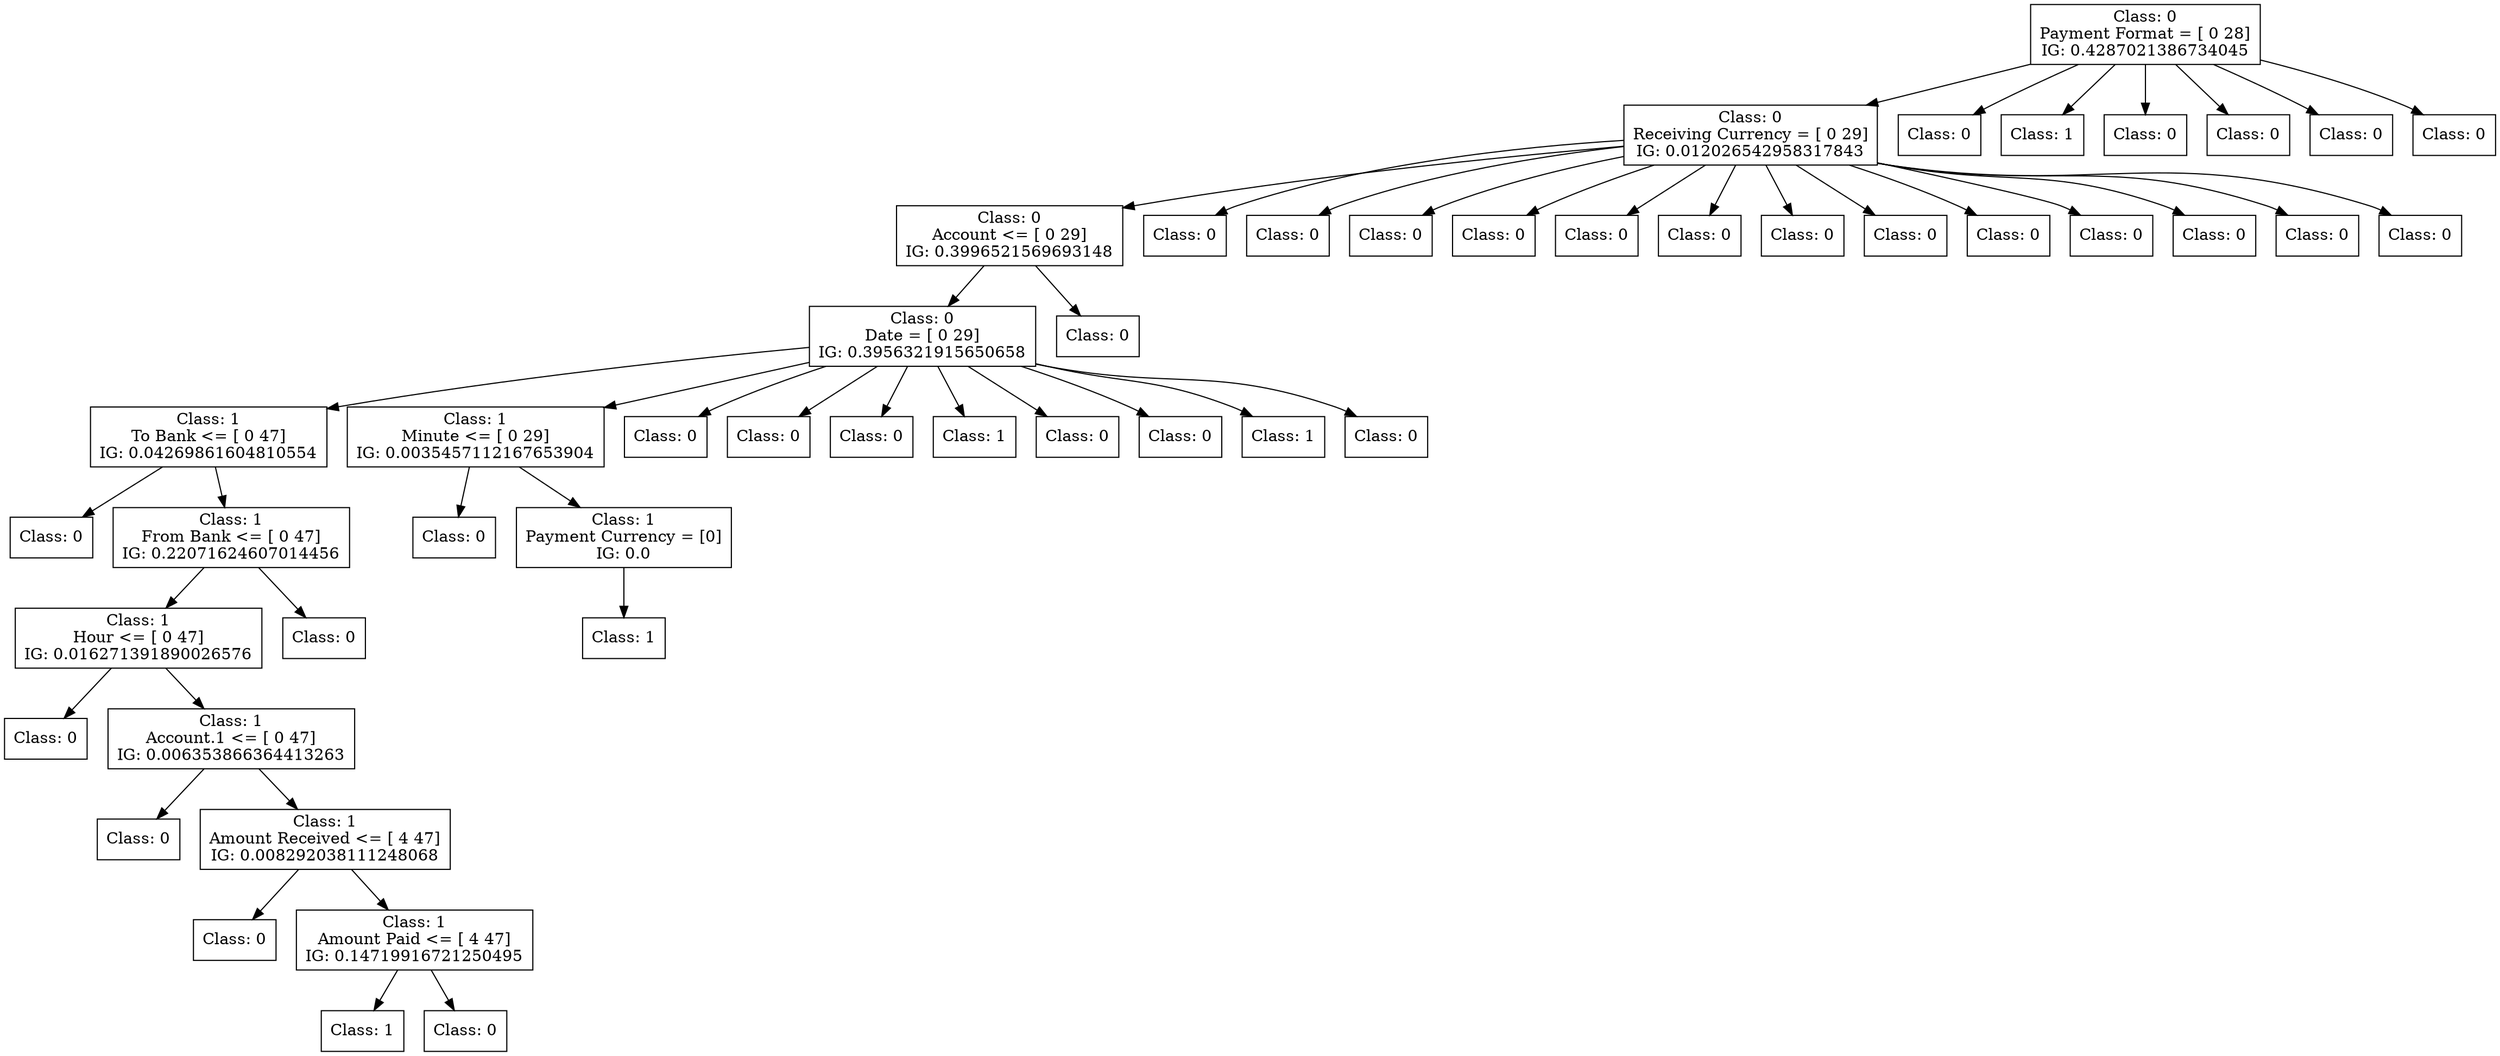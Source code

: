 digraph DecisionTree {
	rankdir=TD;
	node [shape=box];
	2509728682416 [label="Class: 0
Payment Format = [ 0 28]
IG: 0.4287021386734045"];
	2509728741600 [label="Class: 0
Receiving Currency = [ 0 29]
IG: 0.012026542958317843"];
	2509728682416 -> 2509728741600;
	2509932853280 [label="Class: 0
Account <= [ 0 29]
IG: 0.3996521569693148"];
	2509728741600 -> 2509932853280;
	2509932852944 [label="Class: 0
Date = [ 0 29]
IG: 0.3956321915650658"];
	2509932853280 -> 2509932852944;
	2506859589024 [label="Class: 1
To Bank <= [ 0 47]
IG: 0.04269861604810554"];
	2509932852944 -> 2506859589024;
	2506302618256 [label="Class: 0
"];
	2506859589024 -> 2506302618256;
	2506302617152 [label="Class: 1
From Bank <= [ 0 47]
IG: 0.22071624607014456"];
	2506859589024 -> 2506302617152;
	2509817000240 [label="Class: 1
Hour <= [ 0 47]
IG: 0.016271391890026576"];
	2506302617152 -> 2509817000240;
	2509817003120 [label="Class: 0
"];
	2509817000240 -> 2509817003120;
	2509817002976 [label="Class: 1
Account.1 <= [ 0 47]
IG: 0.006353866364413263"];
	2509817000240 -> 2509817002976;
	2509816996016 [label="Class: 0
"];
	2509817002976 -> 2509816996016;
	2509817002304 [label="Class: 1
Amount Received <= [ 4 47]
IG: 0.008292038111248068"];
	2509817002976 -> 2509817002304;
	2509817000048 [label="Class: 0
"];
	2509817002304 -> 2509817000048;
	2509817001152 [label="Class: 1
Amount Paid <= [ 4 47]
IG: 0.14719916721250495"];
	2509817002304 -> 2509817001152;
	2509816997648 [label="Class: 1
"];
	2509817001152 -> 2509816997648;
	2509816997168 [label="Class: 0
"];
	2509817001152 -> 2509816997168;
	2509816990112 [label="Class: 0
"];
	2506302617152 -> 2509816990112;
	2506859591616 [label="Class: 1
Minute <= [ 0 29]
IG: 0.0035457112167653904"];
	2509932852944 -> 2506859591616;
	2509816999712 [label="Class: 0
"];
	2506859591616 -> 2509816999712;
	2509817001488 [label="Class: 1
Payment Currency = [0]
IG: 0.0"];
	2506859591616 -> 2509817001488;
	2509816998368 [label="Class: 1
"];
	2509817001488 -> 2509816998368;
	2506859585952 [label="Class: 0
"];
	2509932852944 -> 2506859585952;
	2509728734352 [label="Class: 0
"];
	2509932852944 -> 2509728734352;
	2509728741936 [label="Class: 0
"];
	2509932852944 -> 2509728741936;
	2509728734304 [label="Class: 1
"];
	2509932852944 -> 2509728734304;
	2509728736272 [label="Class: 0
"];
	2509932852944 -> 2509728736272;
	2509728734832 [label="Class: 0
"];
	2509932852944 -> 2509728734832;
	2509728741840 [label="Class: 1
"];
	2509932852944 -> 2509728741840;
	2509728742128 [label="Class: 0
"];
	2509932852944 -> 2509728742128;
	2509932846080 [label="Class: 0
"];
	2509932853280 -> 2509932846080;
	2509932840992 [label="Class: 0
"];
	2509728741600 -> 2509932840992;
	2509932844688 [label="Class: 0
"];
	2509728741600 -> 2509932844688;
	2509932842480 [label="Class: 0
"];
	2509728741600 -> 2509932842480;
	2509932854672 [label="Class: 0
"];
	2509728741600 -> 2509932854672;
	2509932845408 [label="Class: 0
"];
	2509728741600 -> 2509932845408;
	2509932848624 [label="Class: 0
"];
	2509728741600 -> 2509932848624;
	2509932850352 [label="Class: 0
"];
	2509728741600 -> 2509932850352;
	2509728683712 [label="Class: 0
"];
	2509728741600 -> 2509728683712;
	2509728681552 [label="Class: 0
"];
	2509728741600 -> 2509728681552;
	2509728685392 [label="Class: 0
"];
	2509728741600 -> 2509728685392;
	2509728684192 [label="Class: 0
"];
	2509728741600 -> 2509728684192;
	2509728692928 [label="Class: 0
"];
	2509728741600 -> 2509728692928;
	2509728689040 [label="Class: 0
"];
	2509728741600 -> 2509728689040;
	2509728742080 [label="Class: 0
"];
	2509728682416 -> 2509728742080;
	2509728734400 [label="Class: 1
"];
	2509728682416 -> 2509728734400;
	2509728740064 [label="Class: 0
"];
	2509728682416 -> 2509728740064;
	2509728729168 [label="Class: 0
"];
	2509728682416 -> 2509728729168;
	2509728728880 [label="Class: 0
"];
	2509728682416 -> 2509728728880;
	2509728740352 [label="Class: 0
"];
	2509728682416 -> 2509728740352;
}
